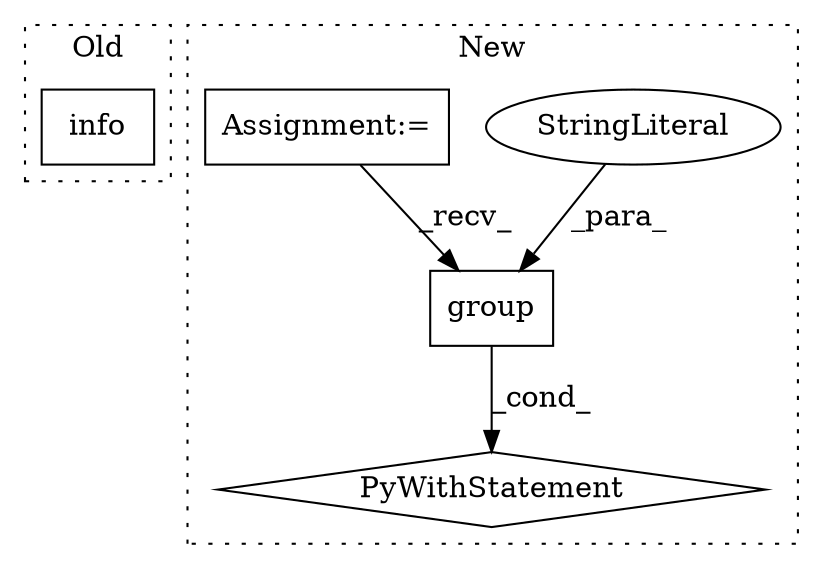 digraph G {
subgraph cluster0 {
1 [label="info" a="32" s="9953,10016" l="5,1" shape="box"];
label = "Old";
style="dotted";
}
subgraph cluster1 {
2 [label="group" a="32" s="10305,10329" l="6,1" shape="box"];
3 [label="PyWithStatement" a="104" s="10284,10330" l="10,2" shape="diamond"];
4 [label="StringLiteral" a="45" s="10311" l="18" shape="ellipse"];
5 [label="Assignment:=" a="7" s="9853" l="10" shape="box"];
label = "New";
style="dotted";
}
2 -> 3 [label="_cond_"];
4 -> 2 [label="_para_"];
5 -> 2 [label="_recv_"];
}